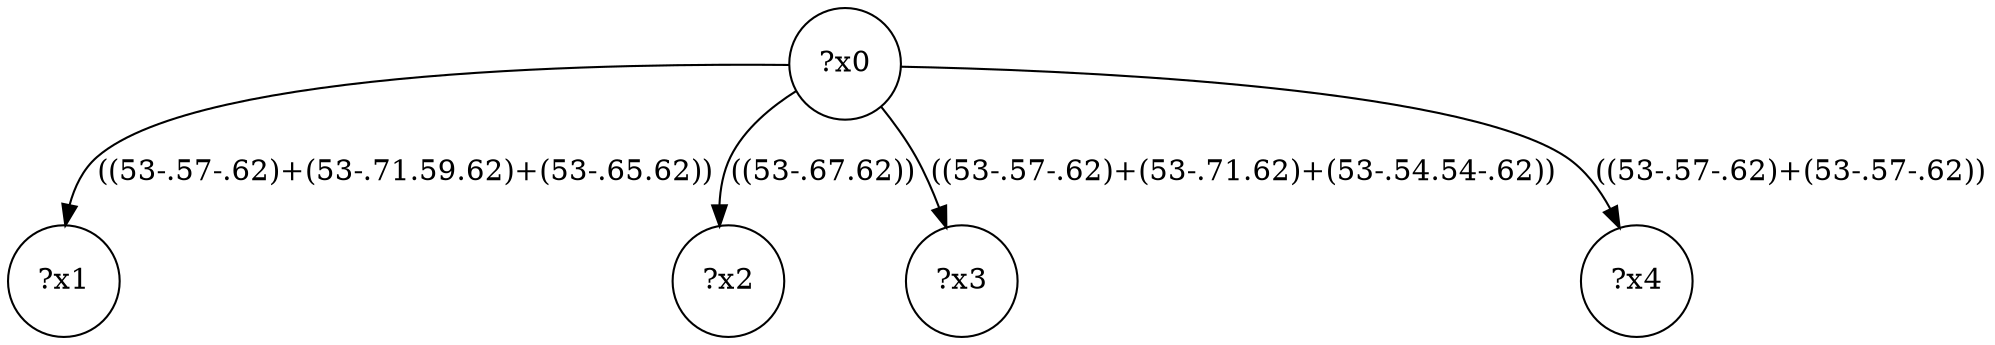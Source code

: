 digraph g {
	x0 [shape=circle, label="?x0"];
	x1 [shape=circle, label="?x1"];
	x0 -> x1 [label="((53-.57-.62)+(53-.71.59.62)+(53-.65.62))"];
	x2 [shape=circle, label="?x2"];
	x0 -> x2 [label="((53-.67.62))"];
	x3 [shape=circle, label="?x3"];
	x0 -> x3 [label="((53-.57-.62)+(53-.71.62)+(53-.54.54-.62))"];
	x4 [shape=circle, label="?x4"];
	x0 -> x4 [label="((53-.57-.62)+(53-.57-.62))"];
}
